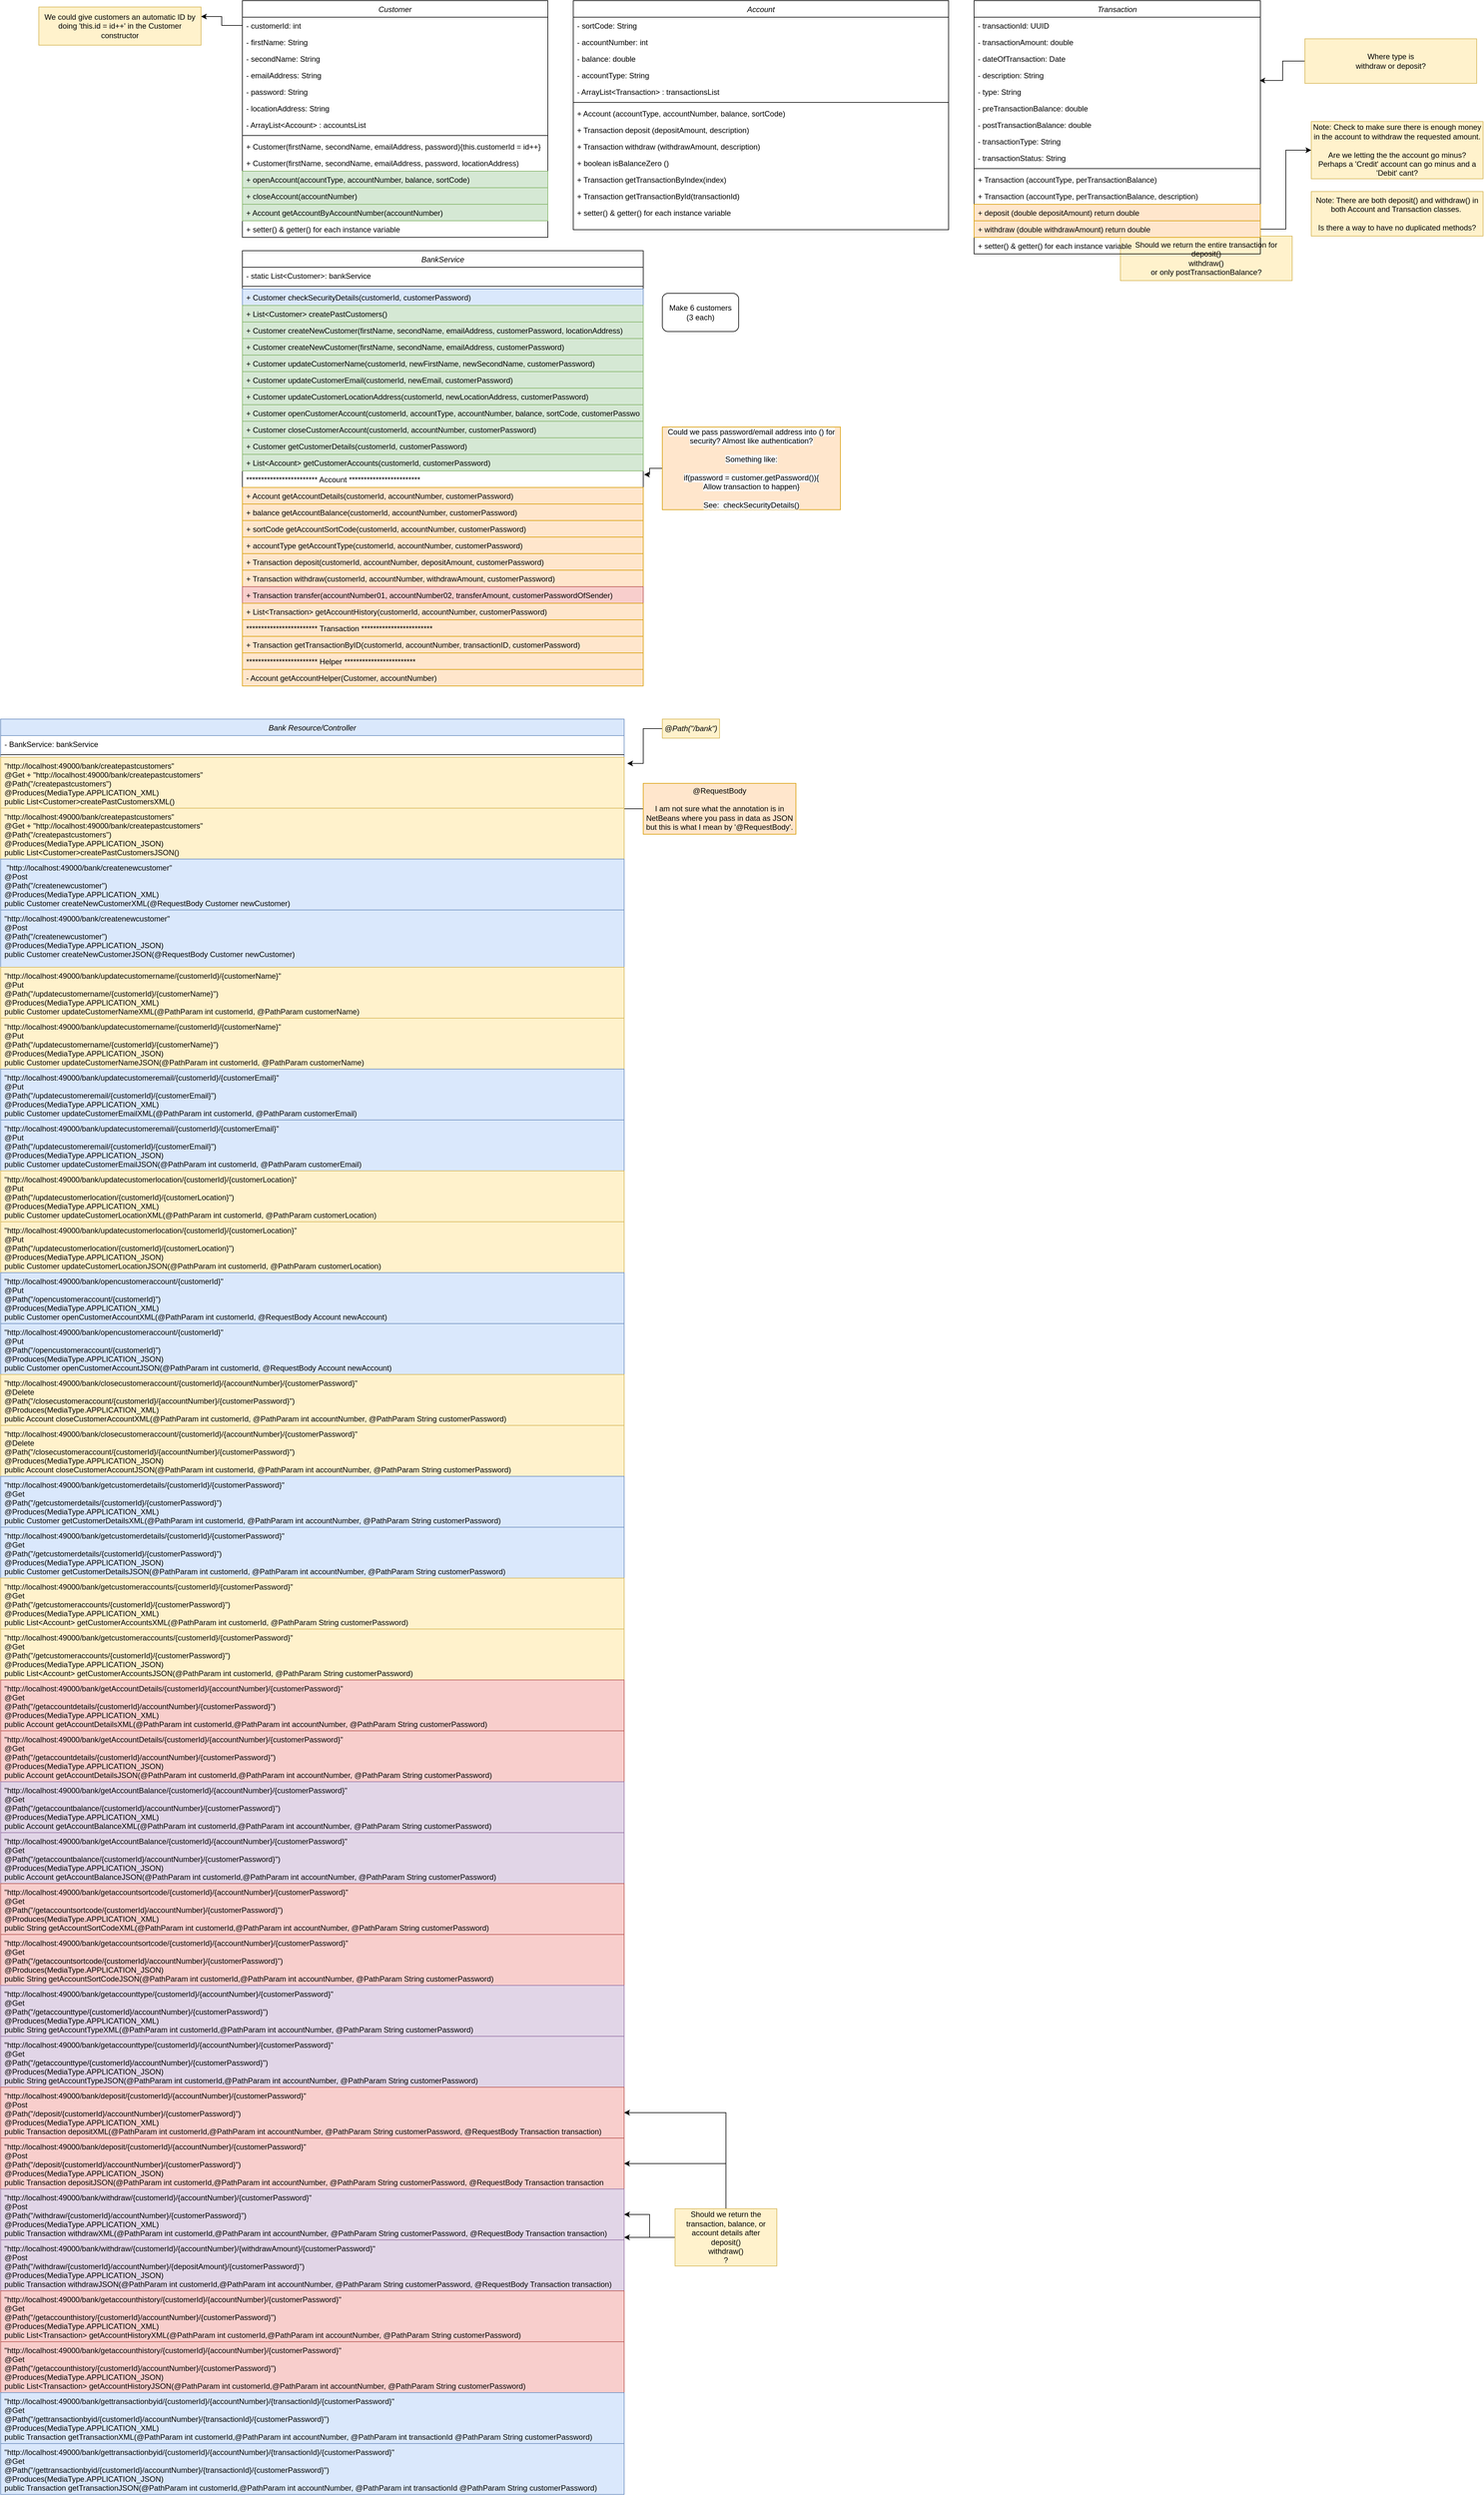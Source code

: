 <mxfile version="13.6.2" type="device"><diagram id="C5RBs43oDa-KdzZeNtuy" name="Page-1"><mxGraphModel dx="1622" dy="865" grid="1" gridSize="10" guides="1" tooltips="1" connect="1" arrows="1" fold="1" page="1" pageScale="1" pageWidth="827" pageHeight="1169" math="0" shadow="0"><root><mxCell id="WIyWlLk6GJQsqaUBKTNV-0"/><mxCell id="WIyWlLk6GJQsqaUBKTNV-1" parent="WIyWlLk6GJQsqaUBKTNV-0"/><mxCell id="zkfFHV4jXpPFQw0GAbJ--0" value="Customer" style="swimlane;fontStyle=2;align=center;verticalAlign=top;childLayout=stackLayout;horizontal=1;startSize=26;horizontalStack=0;resizeParent=1;resizeLast=0;collapsible=1;marginBottom=0;rounded=0;shadow=0;strokeWidth=1;" parent="WIyWlLk6GJQsqaUBKTNV-1" vertex="1"><mxGeometry x="20" y="10" width="480" height="372" as="geometry"><mxRectangle x="230" y="140" width="160" height="26" as="alternateBounds"/></mxGeometry></mxCell><mxCell id="Q4puY6Rv3C46EkI5Bgmm-51" value="- customerId: int" style="text;align=left;verticalAlign=top;spacingLeft=4;spacingRight=4;overflow=hidden;rotatable=0;points=[[0,0.5],[1,0.5]];portConstraint=eastwest;" parent="zkfFHV4jXpPFQw0GAbJ--0" vertex="1"><mxGeometry y="26" width="480" height="26" as="geometry"/></mxCell><mxCell id="zkfFHV4jXpPFQw0GAbJ--1" value="- firstName: String" style="text;align=left;verticalAlign=top;spacingLeft=4;spacingRight=4;overflow=hidden;rotatable=0;points=[[0,0.5],[1,0.5]];portConstraint=eastwest;" parent="zkfFHV4jXpPFQw0GAbJ--0" vertex="1"><mxGeometry y="52" width="480" height="26" as="geometry"/></mxCell><mxCell id="zkfFHV4jXpPFQw0GAbJ--2" value="- secondName: String" style="text;align=left;verticalAlign=top;spacingLeft=4;spacingRight=4;overflow=hidden;rotatable=0;points=[[0,0.5],[1,0.5]];portConstraint=eastwest;rounded=0;shadow=0;html=0;" parent="zkfFHV4jXpPFQw0GAbJ--0" vertex="1"><mxGeometry y="78" width="480" height="26" as="geometry"/></mxCell><mxCell id="zkfFHV4jXpPFQw0GAbJ--3" value="- emailAddress: String" style="text;align=left;verticalAlign=top;spacingLeft=4;spacingRight=4;overflow=hidden;rotatable=0;points=[[0,0.5],[1,0.5]];portConstraint=eastwest;rounded=0;shadow=0;html=0;" parent="zkfFHV4jXpPFQw0GAbJ--0" vertex="1"><mxGeometry y="104" width="480" height="26" as="geometry"/></mxCell><mxCell id="zkfFHV4jXpPFQw0GAbJ--5" value="- password: String" style="text;align=left;verticalAlign=top;spacingLeft=4;spacingRight=4;overflow=hidden;rotatable=0;points=[[0,0.5],[1,0.5]];portConstraint=eastwest;" parent="zkfFHV4jXpPFQw0GAbJ--0" vertex="1"><mxGeometry y="130" width="480" height="26" as="geometry"/></mxCell><mxCell id="Q4puY6Rv3C46EkI5Bgmm-0" value="- locationAddress: String" style="text;align=left;verticalAlign=top;spacingLeft=4;spacingRight=4;overflow=hidden;rotatable=0;points=[[0,0.5],[1,0.5]];portConstraint=eastwest;rounded=0;shadow=0;html=0;" parent="zkfFHV4jXpPFQw0GAbJ--0" vertex="1"><mxGeometry y="156" width="480" height="26" as="geometry"/></mxCell><mxCell id="Q4puY6Rv3C46EkI5Bgmm-27" value="- ArrayList&lt;Account&gt; : accountsList" style="text;align=left;verticalAlign=top;spacingLeft=4;spacingRight=4;overflow=hidden;rotatable=0;points=[[0,0.5],[1,0.5]];portConstraint=eastwest;rounded=0;shadow=0;html=0;" parent="zkfFHV4jXpPFQw0GAbJ--0" vertex="1"><mxGeometry y="182" width="480" height="26" as="geometry"/></mxCell><mxCell id="zkfFHV4jXpPFQw0GAbJ--4" value="" style="line;html=1;strokeWidth=1;align=left;verticalAlign=middle;spacingTop=-1;spacingLeft=3;spacingRight=3;rotatable=0;labelPosition=right;points=[];portConstraint=eastwest;" parent="zkfFHV4jXpPFQw0GAbJ--0" vertex="1"><mxGeometry y="208" width="480" height="8" as="geometry"/></mxCell><mxCell id="Q4puY6Rv3C46EkI5Bgmm-1" value="+ Customer(firstName, secondName, emailAddress, password){this.customerId = id++}" style="text;align=left;verticalAlign=top;spacingLeft=4;spacingRight=4;overflow=hidden;rotatable=0;points=[[0,0.5],[1,0.5]];portConstraint=eastwest;rounded=0;shadow=0;html=0;" parent="zkfFHV4jXpPFQw0GAbJ--0" vertex="1"><mxGeometry y="216" width="480" height="26" as="geometry"/></mxCell><mxCell id="Q4puY6Rv3C46EkI5Bgmm-2" value="+ Customer(firstName, secondName, emailAddress, password, locationAddress)" style="text;align=left;verticalAlign=top;spacingLeft=4;spacingRight=4;overflow=hidden;rotatable=0;points=[[0,0.5],[1,0.5]];portConstraint=eastwest;rounded=0;shadow=0;html=0;" parent="zkfFHV4jXpPFQw0GAbJ--0" vertex="1"><mxGeometry y="242" width="480" height="26" as="geometry"/></mxCell><mxCell id="Q4puY6Rv3C46EkI5Bgmm-28" value="+ openAccount(accountType, accountNumber, balance, sortCode)&#10;" style="text;align=left;verticalAlign=top;spacingLeft=4;spacingRight=4;overflow=hidden;rotatable=0;points=[[0,0.5],[1,0.5]];portConstraint=eastwest;rounded=0;shadow=0;html=0;fillColor=#d5e8d4;strokeColor=#82b366;" parent="zkfFHV4jXpPFQw0GAbJ--0" vertex="1"><mxGeometry y="268" width="480" height="26" as="geometry"/></mxCell><mxCell id="Q4puY6Rv3C46EkI5Bgmm-29" value="+ closeAccount(accountNumber)&#10;" style="text;align=left;verticalAlign=top;spacingLeft=4;spacingRight=4;overflow=hidden;rotatable=0;points=[[0,0.5],[1,0.5]];portConstraint=eastwest;rounded=0;shadow=0;html=0;fillColor=#d5e8d4;strokeColor=#82b366;" parent="zkfFHV4jXpPFQw0GAbJ--0" vertex="1"><mxGeometry y="294" width="480" height="26" as="geometry"/></mxCell><mxCell id="VIFFkMopztOUQX-AM3Sc-7" value="+ Account getAccountByAccountNumber(accountNumber)" style="text;align=left;verticalAlign=top;spacingLeft=4;spacingRight=4;overflow=hidden;rotatable=0;points=[[0,0.5],[1,0.5]];portConstraint=eastwest;rounded=0;shadow=0;html=0;fillColor=#d5e8d4;strokeColor=#82b366;" vertex="1" parent="zkfFHV4jXpPFQw0GAbJ--0"><mxGeometry y="320" width="480" height="26" as="geometry"/></mxCell><mxCell id="Q4puY6Rv3C46EkI5Bgmm-3" value="+ setter() &amp; getter() for each instance variable" style="text;align=left;verticalAlign=top;spacingLeft=4;spacingRight=4;overflow=hidden;rotatable=0;points=[[0,0.5],[1,0.5]];portConstraint=eastwest;rounded=0;shadow=0;html=0;" parent="zkfFHV4jXpPFQw0GAbJ--0" vertex="1"><mxGeometry y="346" width="480" height="26" as="geometry"/></mxCell><mxCell id="Q4puY6Rv3C46EkI5Bgmm-53" value="We could give customers an automatic ID by doing '&lt;span style=&quot;text-align: left&quot;&gt;this.id = id++' in the Customer constructor&lt;/span&gt;" style="text;html=1;strokeColor=#d6b656;fillColor=#fff2cc;align=center;verticalAlign=middle;whiteSpace=wrap;rounded=0;" parent="WIyWlLk6GJQsqaUBKTNV-1" vertex="1"><mxGeometry x="-300" y="20" width="255" height="60" as="geometry"/></mxCell><mxCell id="Q4puY6Rv3C46EkI5Bgmm-55" style="edgeStyle=orthogonalEdgeStyle;rounded=0;orthogonalLoop=1;jettySize=auto;html=1;entryX=1;entryY=0.25;entryDx=0;entryDy=0;" parent="WIyWlLk6GJQsqaUBKTNV-1" source="Q4puY6Rv3C46EkI5Bgmm-51" target="Q4puY6Rv3C46EkI5Bgmm-53" edge="1"><mxGeometry relative="1" as="geometry"/></mxCell><mxCell id="Q4puY6Rv3C46EkI5Bgmm-68" value="Note: Check to make sure there is enough money in the account to withdraw the requested amount.&lt;br&gt;&lt;br&gt;Are we letting the the account go minus?&lt;br&gt;Perhaps a 'Credit' account can go minus and a 'Debit' cant?" style="text;html=1;strokeColor=#d6b656;fillColor=#fff2cc;align=center;verticalAlign=middle;whiteSpace=wrap;rounded=0;" parent="WIyWlLk6GJQsqaUBKTNV-1" vertex="1"><mxGeometry x="1700" y="200" width="270" height="90" as="geometry"/></mxCell><mxCell id="Q4puY6Rv3C46EkI5Bgmm-69" style="edgeStyle=orthogonalEdgeStyle;rounded=0;orthogonalLoop=1;jettySize=auto;html=1;entryX=0;entryY=0.5;entryDx=0;entryDy=0;" parent="WIyWlLk6GJQsqaUBKTNV-1" source="Q4puY6Rv3C46EkI5Bgmm-67" target="Q4puY6Rv3C46EkI5Bgmm-68" edge="1"><mxGeometry relative="1" as="geometry"/></mxCell><mxCell id="Q4puY6Rv3C46EkI5Bgmm-70" value="Note: There are both deposit() and withdraw() in both Account and Transaction classes.&amp;nbsp;&lt;br&gt;&lt;br&gt;Is there a way to have no duplicated methods?" style="text;html=1;strokeColor=#d6b656;fillColor=#fff2cc;align=center;verticalAlign=middle;whiteSpace=wrap;rounded=0;" parent="WIyWlLk6GJQsqaUBKTNV-1" vertex="1"><mxGeometry x="1700" y="310" width="270" height="70" as="geometry"/></mxCell><mxCell id="Q4puY6Rv3C46EkI5Bgmm-94" style="edgeStyle=orthogonalEdgeStyle;rounded=0;orthogonalLoop=1;jettySize=auto;html=1;entryX=1.002;entryY=0.222;entryDx=0;entryDy=0;entryPerimeter=0;" parent="WIyWlLk6GJQsqaUBKTNV-1" source="Q4puY6Rv3C46EkI5Bgmm-93" target="Q4puY6Rv3C46EkI5Bgmm-59" edge="1"><mxGeometry relative="1" as="geometry"/></mxCell><mxCell id="Q4puY6Rv3C46EkI5Bgmm-93" value="&lt;span style=&quot;color: rgb(0 , 0 , 0) ; font-family: &amp;#34;helvetica&amp;#34; ; font-size: 12px ; font-style: normal ; font-weight: 400 ; letter-spacing: normal ; text-align: left ; text-indent: 0px ; text-transform: none ; word-spacing: 0px ; background-color: rgb(248 , 249 , 250) ; display: inline ; float: none&quot;&gt;Could we pass password/email address into () for security? Almost like authentication?&lt;br&gt;&lt;br&gt;Something like:&lt;br&gt;&lt;br&gt;if(password = customer.getPassword()){&lt;br&gt;Allow transaction to happen}&lt;br&gt;&lt;br&gt;See:&amp;nbsp;&lt;span style=&quot;font-family: &amp;#34;helvetica&amp;#34;&quot;&gt;&amp;nbsp;checkSecurityDetails()&lt;/span&gt;&lt;br&gt;&lt;/span&gt;" style="text;html=1;strokeColor=#d79b00;fillColor=#ffe6cc;align=center;verticalAlign=middle;whiteSpace=wrap;rounded=0;" parent="WIyWlLk6GJQsqaUBKTNV-1" vertex="1"><mxGeometry x="680" y="680" width="280" height="130" as="geometry"/></mxCell><mxCell id="Q4puY6Rv3C46EkI5Bgmm-127" style="edgeStyle=orthogonalEdgeStyle;rounded=0;orthogonalLoop=1;jettySize=auto;html=1;entryX=1.005;entryY=0.025;entryDx=0;entryDy=0;entryPerimeter=0;" parent="WIyWlLk6GJQsqaUBKTNV-1" source="Q4puY6Rv3C46EkI5Bgmm-125" target="Q4puY6Rv3C46EkI5Bgmm-100" edge="1"><mxGeometry relative="1" as="geometry"/></mxCell><mxCell id="Q4puY6Rv3C46EkI5Bgmm-4" value="Account" style="swimlane;fontStyle=2;align=center;verticalAlign=top;childLayout=stackLayout;horizontal=1;startSize=26;horizontalStack=0;resizeParent=1;resizeLast=0;collapsible=1;marginBottom=0;rounded=0;shadow=0;strokeWidth=1;" parent="WIyWlLk6GJQsqaUBKTNV-1" vertex="1"><mxGeometry x="540" y="10" width="590" height="360" as="geometry"><mxRectangle x="230" y="140" width="160" height="26" as="alternateBounds"/></mxGeometry></mxCell><mxCell id="Q4puY6Rv3C46EkI5Bgmm-5" value="- sortCode: String" style="text;align=left;verticalAlign=top;spacingLeft=4;spacingRight=4;overflow=hidden;rotatable=0;points=[[0,0.5],[1,0.5]];portConstraint=eastwest;" parent="Q4puY6Rv3C46EkI5Bgmm-4" vertex="1"><mxGeometry y="26" width="590" height="26" as="geometry"/></mxCell><mxCell id="Q4puY6Rv3C46EkI5Bgmm-6" value="- accountNumber: int" style="text;align=left;verticalAlign=top;spacingLeft=4;spacingRight=4;overflow=hidden;rotatable=0;points=[[0,0.5],[1,0.5]];portConstraint=eastwest;rounded=0;shadow=0;html=0;" parent="Q4puY6Rv3C46EkI5Bgmm-4" vertex="1"><mxGeometry y="52" width="590" height="26" as="geometry"/></mxCell><mxCell id="Q4puY6Rv3C46EkI5Bgmm-7" value="- balance: double" style="text;align=left;verticalAlign=top;spacingLeft=4;spacingRight=4;overflow=hidden;rotatable=0;points=[[0,0.5],[1,0.5]];portConstraint=eastwest;rounded=0;shadow=0;html=0;" parent="Q4puY6Rv3C46EkI5Bgmm-4" vertex="1"><mxGeometry y="78" width="590" height="26" as="geometry"/></mxCell><mxCell id="Q4puY6Rv3C46EkI5Bgmm-8" value="- accountType: String" style="text;align=left;verticalAlign=top;spacingLeft=4;spacingRight=4;overflow=hidden;rotatable=0;points=[[0,0.5],[1,0.5]];portConstraint=eastwest;" parent="Q4puY6Rv3C46EkI5Bgmm-4" vertex="1"><mxGeometry y="104" width="590" height="26" as="geometry"/></mxCell><mxCell id="Q4puY6Rv3C46EkI5Bgmm-30" value="- ArrayList&lt;Transaction&gt; : transactionsList" style="text;align=left;verticalAlign=top;spacingLeft=4;spacingRight=4;overflow=hidden;rotatable=0;points=[[0,0.5],[1,0.5]];portConstraint=eastwest;" parent="Q4puY6Rv3C46EkI5Bgmm-4" vertex="1"><mxGeometry y="130" width="590" height="26" as="geometry"/></mxCell><mxCell id="Q4puY6Rv3C46EkI5Bgmm-10" value="" style="line;html=1;strokeWidth=1;align=left;verticalAlign=middle;spacingTop=-1;spacingLeft=3;spacingRight=3;rotatable=0;labelPosition=right;points=[];portConstraint=eastwest;" parent="Q4puY6Rv3C46EkI5Bgmm-4" vertex="1"><mxGeometry y="156" width="590" height="8" as="geometry"/></mxCell><mxCell id="Q4puY6Rv3C46EkI5Bgmm-11" value="+ Account (accountType, accountNumber, balance, sortCode)" style="text;align=left;verticalAlign=top;spacingLeft=4;spacingRight=4;overflow=hidden;rotatable=0;points=[[0,0.5],[1,0.5]];portConstraint=eastwest;rounded=0;shadow=0;html=0;" parent="Q4puY6Rv3C46EkI5Bgmm-4" vertex="1"><mxGeometry y="164" width="590" height="26" as="geometry"/></mxCell><mxCell id="VIFFkMopztOUQX-AM3Sc-2" value="+ Transaction deposit (depositAmount, description)" style="text;align=left;verticalAlign=top;spacingLeft=4;spacingRight=4;overflow=hidden;rotatable=0;points=[[0,0.5],[1,0.5]];portConstraint=eastwest;rounded=0;shadow=0;html=0;" vertex="1" parent="Q4puY6Rv3C46EkI5Bgmm-4"><mxGeometry y="190" width="590" height="26" as="geometry"/></mxCell><mxCell id="VIFFkMopztOUQX-AM3Sc-3" value="+ Transaction withdraw (withdrawAmount, description)" style="text;align=left;verticalAlign=top;spacingLeft=4;spacingRight=4;overflow=hidden;rotatable=0;points=[[0,0.5],[1,0.5]];portConstraint=eastwest;rounded=0;shadow=0;html=0;" vertex="1" parent="Q4puY6Rv3C46EkI5Bgmm-4"><mxGeometry y="216" width="590" height="26" as="geometry"/></mxCell><mxCell id="VIFFkMopztOUQX-AM3Sc-4" value="+ boolean isBalanceZero ()" style="text;align=left;verticalAlign=top;spacingLeft=4;spacingRight=4;overflow=hidden;rotatable=0;points=[[0,0.5],[1,0.5]];portConstraint=eastwest;rounded=0;shadow=0;html=0;" vertex="1" parent="Q4puY6Rv3C46EkI5Bgmm-4"><mxGeometry y="242" width="590" height="26" as="geometry"/></mxCell><mxCell id="VIFFkMopztOUQX-AM3Sc-5" value="+ Transaction getTransactionByIndex(index)" style="text;align=left;verticalAlign=top;spacingLeft=4;spacingRight=4;overflow=hidden;rotatable=0;points=[[0,0.5],[1,0.5]];portConstraint=eastwest;rounded=0;shadow=0;html=0;" vertex="1" parent="Q4puY6Rv3C46EkI5Bgmm-4"><mxGeometry y="268" width="590" height="26" as="geometry"/></mxCell><mxCell id="VIFFkMopztOUQX-AM3Sc-6" value="+ Transaction getTransactionById(transactionId)" style="text;align=left;verticalAlign=top;spacingLeft=4;spacingRight=4;overflow=hidden;rotatable=0;points=[[0,0.5],[1,0.5]];portConstraint=eastwest;rounded=0;shadow=0;html=0;" vertex="1" parent="Q4puY6Rv3C46EkI5Bgmm-4"><mxGeometry y="294" width="590" height="26" as="geometry"/></mxCell><mxCell id="Q4puY6Rv3C46EkI5Bgmm-13" value="+ setter() &amp; getter() for each instance variable" style="text;align=left;verticalAlign=top;spacingLeft=4;spacingRight=4;overflow=hidden;rotatable=0;points=[[0,0.5],[1,0.5]];portConstraint=eastwest;rounded=0;shadow=0;html=0;" parent="Q4puY6Rv3C46EkI5Bgmm-4" vertex="1"><mxGeometry y="320" width="590" height="34" as="geometry"/></mxCell><mxCell id="Q4puY6Rv3C46EkI5Bgmm-34" value="BankService" style="swimlane;fontStyle=2;align=center;verticalAlign=top;childLayout=stackLayout;horizontal=1;startSize=26;horizontalStack=0;resizeParent=1;resizeLast=0;collapsible=1;marginBottom=0;rounded=0;shadow=0;strokeWidth=1;" parent="WIyWlLk6GJQsqaUBKTNV-1" vertex="1"><mxGeometry x="20" y="403" width="630" height="684" as="geometry"><mxRectangle x="230" y="140" width="160" height="26" as="alternateBounds"/></mxGeometry></mxCell><mxCell id="Q4puY6Rv3C46EkI5Bgmm-35" value="- static List&lt;Customer&gt;: bankService" style="text;align=left;verticalAlign=top;spacingLeft=4;spacingRight=4;overflow=hidden;rotatable=0;points=[[0,0.5],[1,0.5]];portConstraint=eastwest;" parent="Q4puY6Rv3C46EkI5Bgmm-34" vertex="1"><mxGeometry y="26" width="630" height="26" as="geometry"/></mxCell><mxCell id="Q4puY6Rv3C46EkI5Bgmm-41" value="" style="line;html=1;strokeWidth=1;align=left;verticalAlign=middle;spacingTop=-1;spacingLeft=3;spacingRight=3;rotatable=0;labelPosition=right;points=[];portConstraint=eastwest;" parent="Q4puY6Rv3C46EkI5Bgmm-34" vertex="1"><mxGeometry y="52" width="630" height="8" as="geometry"/></mxCell><mxCell id="sLqH0D2olvsN2ob0CHO2-1" value="+ Customer checkSecurityDetails(customerId, customerPassword)" style="text;align=left;verticalAlign=top;spacingLeft=4;spacingRight=4;overflow=hidden;rotatable=0;points=[[0,0.5],[1,0.5]];portConstraint=eastwest;rounded=0;shadow=0;html=0;fillColor=#dae8fc;strokeColor=#6c8ebf;" parent="Q4puY6Rv3C46EkI5Bgmm-34" vertex="1"><mxGeometry y="60" width="630" height="26" as="geometry"/></mxCell><mxCell id="Q4puY6Rv3C46EkI5Bgmm-42" value="+ List&lt;Customer&gt; createPastCustomers()" style="text;align=left;verticalAlign=top;spacingLeft=4;spacingRight=4;overflow=hidden;rotatable=0;points=[[0,0.5],[1,0.5]];portConstraint=eastwest;rounded=0;shadow=0;html=0;fillColor=#d5e8d4;strokeColor=#82b366;" parent="Q4puY6Rv3C46EkI5Bgmm-34" vertex="1"><mxGeometry y="86" width="630" height="26" as="geometry"/></mxCell><mxCell id="Q4puY6Rv3C46EkI5Bgmm-47" value="+ Customer createNewCustomer(firstName, secondName, emailAddress, customerPassword, locationAddress)" style="text;align=left;verticalAlign=top;spacingLeft=4;spacingRight=4;overflow=hidden;rotatable=0;points=[[0,0.5],[1,0.5]];portConstraint=eastwest;rounded=0;shadow=0;html=0;fillColor=#d5e8d4;strokeColor=#82b366;" parent="Q4puY6Rv3C46EkI5Bgmm-34" vertex="1"><mxGeometry y="112" width="630" height="26" as="geometry"/></mxCell><mxCell id="Q4puY6Rv3C46EkI5Bgmm-48" value="+ Customer createNewCustomer(firstName, secondName, emailAddress, customerPassword)" style="text;align=left;verticalAlign=top;spacingLeft=4;spacingRight=4;overflow=hidden;rotatable=0;points=[[0,0.5],[1,0.5]];portConstraint=eastwest;rounded=0;shadow=0;html=0;fillColor=#d5e8d4;strokeColor=#82b366;" parent="Q4puY6Rv3C46EkI5Bgmm-34" vertex="1"><mxGeometry y="138" width="630" height="26" as="geometry"/></mxCell><mxCell id="Q4puY6Rv3C46EkI5Bgmm-50" value="+ Customer updateCustomerName(customerId, newFirstName, newSecondName, customerPassword)" style="text;align=left;verticalAlign=top;spacingLeft=4;spacingRight=4;overflow=hidden;rotatable=0;points=[[0,0.5],[1,0.5]];portConstraint=eastwest;rounded=0;shadow=0;html=0;fillColor=#d5e8d4;strokeColor=#82b366;" parent="Q4puY6Rv3C46EkI5Bgmm-34" vertex="1"><mxGeometry y="164" width="630" height="26" as="geometry"/></mxCell><mxCell id="Q4puY6Rv3C46EkI5Bgmm-56" value="+ Customer updateCustomerEmail(customerId, newEmail, customerPassword)" style="text;align=left;verticalAlign=top;spacingLeft=4;spacingRight=4;overflow=hidden;rotatable=0;points=[[0,0.5],[1,0.5]];portConstraint=eastwest;rounded=0;shadow=0;html=0;fillColor=#d5e8d4;strokeColor=#82b366;" parent="Q4puY6Rv3C46EkI5Bgmm-34" vertex="1"><mxGeometry y="190" width="630" height="26" as="geometry"/></mxCell><mxCell id="Q4puY6Rv3C46EkI5Bgmm-57" value="+ Customer updateCustomerLocationAddress(customerId, newLocationAddress, customerPassword)" style="text;align=left;verticalAlign=top;spacingLeft=4;spacingRight=4;overflow=hidden;rotatable=0;points=[[0,0.5],[1,0.5]];portConstraint=eastwest;rounded=0;shadow=0;html=0;fillColor=#d5e8d4;strokeColor=#82b366;" parent="Q4puY6Rv3C46EkI5Bgmm-34" vertex="1"><mxGeometry y="216" width="630" height="26" as="geometry"/></mxCell><mxCell id="Q4puY6Rv3C46EkI5Bgmm-49" value="+ Customer openCustomerAccount(customerId, accountType, accountNumber, balance, sortCode, customerPassword)" style="text;align=left;verticalAlign=top;spacingLeft=4;spacingRight=4;overflow=hidden;rotatable=0;points=[[0,0.5],[1,0.5]];portConstraint=eastwest;rounded=0;shadow=0;html=0;fillColor=#d5e8d4;strokeColor=#82b366;" parent="Q4puY6Rv3C46EkI5Bgmm-34" vertex="1"><mxGeometry y="242" width="630" height="26" as="geometry"/></mxCell><mxCell id="Q4puY6Rv3C46EkI5Bgmm-58" value="+ Customer closeCustomerAccount(customerId, accountNumber, customerPassword)" style="text;align=left;verticalAlign=top;spacingLeft=4;spacingRight=4;overflow=hidden;rotatable=0;points=[[0,0.5],[1,0.5]];portConstraint=eastwest;rounded=0;shadow=0;html=0;fillColor=#d5e8d4;strokeColor=#82b366;" parent="Q4puY6Rv3C46EkI5Bgmm-34" vertex="1"><mxGeometry y="268" width="630" height="26" as="geometry"/></mxCell><mxCell id="Q4puY6Rv3C46EkI5Bgmm-90" value="+ Customer getCustomerDetails(customerId, customerPassword)" style="text;align=left;verticalAlign=top;spacingLeft=4;spacingRight=4;overflow=hidden;rotatable=0;points=[[0,0.5],[1,0.5]];portConstraint=eastwest;rounded=0;shadow=0;html=0;fillColor=#d5e8d4;strokeColor=#82b366;" parent="Q4puY6Rv3C46EkI5Bgmm-34" vertex="1"><mxGeometry y="294" width="630" height="26" as="geometry"/></mxCell><mxCell id="Q4puY6Rv3C46EkI5Bgmm-71" value="+ List&lt;Account&gt; getCustomerAccounts(customerId, customerPassword)" style="text;align=left;verticalAlign=top;spacingLeft=4;spacingRight=4;overflow=hidden;rotatable=0;points=[[0,0.5],[1,0.5]];portConstraint=eastwest;rounded=0;shadow=0;html=0;fillColor=#d5e8d4;strokeColor=#82b366;" parent="Q4puY6Rv3C46EkI5Bgmm-34" vertex="1"><mxGeometry y="320" width="630" height="26" as="geometry"/></mxCell><mxCell id="Q4puY6Rv3C46EkI5Bgmm-59" value="************************ Account ************************" style="text;align=left;verticalAlign=top;spacingLeft=4;spacingRight=4;overflow=hidden;rotatable=0;points=[[0,0.5],[1,0.5]];portConstraint=eastwest;rounded=0;shadow=0;html=0;" parent="Q4puY6Rv3C46EkI5Bgmm-34" vertex="1"><mxGeometry y="346" width="630" height="26" as="geometry"/></mxCell><mxCell id="Q4puY6Rv3C46EkI5Bgmm-62" value="+ Account getAccountDetails(customerId, accountNumber, customerPassword)" style="text;align=left;verticalAlign=top;spacingLeft=4;spacingRight=4;overflow=hidden;rotatable=0;points=[[0,0.5],[1,0.5]];portConstraint=eastwest;rounded=0;shadow=0;html=0;fillColor=#ffe6cc;strokeColor=#d79b00;" parent="Q4puY6Rv3C46EkI5Bgmm-34" vertex="1"><mxGeometry y="372" width="630" height="26" as="geometry"/></mxCell><mxCell id="Q4puY6Rv3C46EkI5Bgmm-86" value="+ balance getAccountBalance(customerId, accountNumber, customerPassword)" style="text;align=left;verticalAlign=top;spacingLeft=4;spacingRight=4;overflow=hidden;rotatable=0;points=[[0,0.5],[1,0.5]];portConstraint=eastwest;rounded=0;shadow=0;html=0;fillColor=#ffe6cc;strokeColor=#d79b00;" parent="Q4puY6Rv3C46EkI5Bgmm-34" vertex="1"><mxGeometry y="398" width="630" height="26" as="geometry"/></mxCell><mxCell id="Q4puY6Rv3C46EkI5Bgmm-87" value="+ sortCode getAccountSortCode(customerId, accountNumber, customerPassword)" style="text;align=left;verticalAlign=top;spacingLeft=4;spacingRight=4;overflow=hidden;rotatable=0;points=[[0,0.5],[1,0.5]];portConstraint=eastwest;rounded=0;shadow=0;html=0;fillColor=#ffe6cc;strokeColor=#d79b00;" parent="Q4puY6Rv3C46EkI5Bgmm-34" vertex="1"><mxGeometry y="424" width="630" height="26" as="geometry"/></mxCell><mxCell id="Q4puY6Rv3C46EkI5Bgmm-88" value="+ accountType getAccountType(customerId, accountNumber, customerPassword)" style="text;align=left;verticalAlign=top;spacingLeft=4;spacingRight=4;overflow=hidden;rotatable=0;points=[[0,0.5],[1,0.5]];portConstraint=eastwest;rounded=0;shadow=0;html=0;fillColor=#ffe6cc;strokeColor=#d79b00;" parent="Q4puY6Rv3C46EkI5Bgmm-34" vertex="1"><mxGeometry y="450" width="630" height="26" as="geometry"/></mxCell><mxCell id="Q4puY6Rv3C46EkI5Bgmm-91" value="+ Transaction deposit(customerId, accountNumber, depositAmount, customerPassword)" style="text;align=left;verticalAlign=top;spacingLeft=4;spacingRight=4;overflow=hidden;rotatable=0;points=[[0,0.5],[1,0.5]];portConstraint=eastwest;rounded=0;shadow=0;html=0;fillColor=#ffe6cc;strokeColor=#d79b00;" parent="Q4puY6Rv3C46EkI5Bgmm-34" vertex="1"><mxGeometry y="476" width="630" height="26" as="geometry"/></mxCell><mxCell id="Q4puY6Rv3C46EkI5Bgmm-92" value="+ Transaction withdraw(customerId, accountNumber, withdrawAmount, customerPassword)" style="text;align=left;verticalAlign=top;spacingLeft=4;spacingRight=4;overflow=hidden;rotatable=0;points=[[0,0.5],[1,0.5]];portConstraint=eastwest;rounded=0;shadow=0;html=0;fillColor=#ffe6cc;strokeColor=#d79b00;" parent="Q4puY6Rv3C46EkI5Bgmm-34" vertex="1"><mxGeometry y="502" width="630" height="26" as="geometry"/></mxCell><mxCell id="IxNyqpr7gkU7j6kDIyQN-3" value="+ Transaction transfer(accountNumber01, accountNumber02, transferAmount, customerPasswordOfSender)" style="text;align=left;verticalAlign=top;spacingLeft=4;spacingRight=4;overflow=hidden;rotatable=0;points=[[0,0.5],[1,0.5]];portConstraint=eastwest;rounded=0;shadow=0;html=0;fillColor=#f8cecc;strokeColor=#b85450;" parent="Q4puY6Rv3C46EkI5Bgmm-34" vertex="1"><mxGeometry y="528" width="630" height="26" as="geometry"/></mxCell><mxCell id="Q4puY6Rv3C46EkI5Bgmm-96" value="+ List&lt;Transaction&gt; getAccountHistory(customerId, accountNumber, customerPassword)" style="text;align=left;verticalAlign=top;spacingLeft=4;spacingRight=4;overflow=hidden;rotatable=0;points=[[0,0.5],[1,0.5]];portConstraint=eastwest;rounded=0;shadow=0;html=0;fillColor=#ffe6cc;strokeColor=#d79b00;" parent="Q4puY6Rv3C46EkI5Bgmm-34" vertex="1"><mxGeometry y="554" width="630" height="26" as="geometry"/></mxCell><mxCell id="Q4puY6Rv3C46EkI5Bgmm-99" value="************************ Transaction ************************" style="text;align=left;verticalAlign=top;spacingLeft=4;spacingRight=4;overflow=hidden;rotatable=0;points=[[0,0.5],[1,0.5]];portConstraint=eastwest;rounded=0;shadow=0;html=0;fillColor=#ffe6cc;strokeColor=#d79b00;" parent="Q4puY6Rv3C46EkI5Bgmm-34" vertex="1"><mxGeometry y="580" width="630" height="26" as="geometry"/></mxCell><mxCell id="Q4puY6Rv3C46EkI5Bgmm-98" value="+ Transaction getTransactionByID(customerId, accountNumber, transactionID, customerPassword)" style="text;align=left;verticalAlign=top;spacingLeft=4;spacingRight=4;overflow=hidden;rotatable=0;points=[[0,0.5],[1,0.5]];portConstraint=eastwest;rounded=0;shadow=0;html=0;fillColor=#ffe6cc;strokeColor=#d79b00;" parent="Q4puY6Rv3C46EkI5Bgmm-34" vertex="1"><mxGeometry y="606" width="630" height="26" as="geometry"/></mxCell><mxCell id="VIFFkMopztOUQX-AM3Sc-9" value="************************ Helper ************************" style="text;align=left;verticalAlign=top;spacingLeft=4;spacingRight=4;overflow=hidden;rotatable=0;points=[[0,0.5],[1,0.5]];portConstraint=eastwest;rounded=0;shadow=0;html=0;fillColor=#ffe6cc;strokeColor=#d79b00;" vertex="1" parent="Q4puY6Rv3C46EkI5Bgmm-34"><mxGeometry y="632" width="630" height="26" as="geometry"/></mxCell><mxCell id="VIFFkMopztOUQX-AM3Sc-8" value="- Account getAccountHelper(Customer, accountNumber)" style="text;align=left;verticalAlign=top;spacingLeft=4;spacingRight=4;overflow=hidden;rotatable=0;points=[[0,0.5],[1,0.5]];portConstraint=eastwest;rounded=0;shadow=0;html=0;fillColor=#ffe6cc;strokeColor=#d79b00;" vertex="1" parent="Q4puY6Rv3C46EkI5Bgmm-34"><mxGeometry y="658" width="630" height="26" as="geometry"/></mxCell><mxCell id="Q4puY6Rv3C46EkI5Bgmm-125" value="&lt;span style=&quot;font-style: italic&quot;&gt;@Path(&quot;/bank&quot;)&lt;/span&gt;" style="text;html=1;strokeColor=#d6b656;fillColor=#fff2cc;align=center;verticalAlign=middle;whiteSpace=wrap;rounded=0;" parent="WIyWlLk6GJQsqaUBKTNV-1" vertex="1"><mxGeometry x="680" y="1139" width="90" height="30" as="geometry"/></mxCell><mxCell id="Q4puY6Rv3C46EkI5Bgmm-131" style="edgeStyle=orthogonalEdgeStyle;rounded=0;orthogonalLoop=1;jettySize=auto;html=1;entryX=1.001;entryY=0.578;entryDx=0;entryDy=0;entryPerimeter=0;" parent="WIyWlLk6GJQsqaUBKTNV-1" source="Q4puY6Rv3C46EkI5Bgmm-130" edge="1"><mxGeometry relative="1" as="geometry"><mxPoint x="360.34" y="1233.984" as="targetPoint"/></mxGeometry></mxCell><mxCell id="Q4puY6Rv3C46EkI5Bgmm-130" value="&lt;span style=&quot;text-align: left&quot;&gt;@RequestBody&lt;br&gt;&lt;br&gt;I am not sure what the annotation is in NetBeans where you pass in data as JSON but this is what I mean by '@RequestBody'.&lt;br&gt;&lt;/span&gt;" style="text;html=1;strokeColor=#d79b00;fillColor=#ffe6cc;align=center;verticalAlign=middle;whiteSpace=wrap;rounded=0;" parent="WIyWlLk6GJQsqaUBKTNV-1" vertex="1"><mxGeometry x="650" y="1240" width="240" height="80" as="geometry"/></mxCell><mxCell id="3RA1hzujoPx3G4FHkVzf-62" value="Should we return the entire transaction for&lt;br&gt;deposit()&lt;br&gt;withdraw()&lt;br&gt;or only postTransactionBalance?" style="text;html=1;strokeColor=#d6b656;fillColor=#fff2cc;align=center;verticalAlign=middle;whiteSpace=wrap;rounded=0;" parent="WIyWlLk6GJQsqaUBKTNV-1" vertex="1"><mxGeometry x="1400" y="380" width="270" height="70" as="geometry"/></mxCell><mxCell id="Q4puY6Rv3C46EkI5Bgmm-14" value="Transaction" style="swimlane;fontStyle=2;align=center;verticalAlign=top;childLayout=stackLayout;horizontal=1;startSize=26;horizontalStack=0;resizeParent=1;resizeLast=0;collapsible=1;marginBottom=0;rounded=0;shadow=0;strokeWidth=1;" parent="WIyWlLk6GJQsqaUBKTNV-1" vertex="1"><mxGeometry x="1170" y="10" width="450" height="398" as="geometry"><mxRectangle x="230" y="140" width="160" height="26" as="alternateBounds"/></mxGeometry></mxCell><mxCell id="Q4puY6Rv3C46EkI5Bgmm-15" value="- transactionId: UUID" style="text;align=left;verticalAlign=top;spacingLeft=4;spacingRight=4;overflow=hidden;rotatable=0;points=[[0,0.5],[1,0.5]];portConstraint=eastwest;" parent="Q4puY6Rv3C46EkI5Bgmm-14" vertex="1"><mxGeometry y="26" width="450" height="26" as="geometry"/></mxCell><mxCell id="IxNyqpr7gkU7j6kDIyQN-1" value="- transactionAmount: double" style="text;align=left;verticalAlign=top;spacingLeft=4;spacingRight=4;overflow=hidden;rotatable=0;points=[[0,0.5],[1,0.5]];portConstraint=eastwest;" parent="Q4puY6Rv3C46EkI5Bgmm-14" vertex="1"><mxGeometry y="52" width="450" height="26" as="geometry"/></mxCell><mxCell id="Q4puY6Rv3C46EkI5Bgmm-95" value="- dateOfTransaction: Date" style="text;align=left;verticalAlign=top;spacingLeft=4;spacingRight=4;overflow=hidden;rotatable=0;points=[[0,0.5],[1,0.5]];portConstraint=eastwest;" parent="Q4puY6Rv3C46EkI5Bgmm-14" vertex="1"><mxGeometry y="78" width="450" height="26" as="geometry"/></mxCell><mxCell id="Q4puY6Rv3C46EkI5Bgmm-16" value="- description: String" style="text;align=left;verticalAlign=top;spacingLeft=4;spacingRight=4;overflow=hidden;rotatable=0;points=[[0,0.5],[1,0.5]];portConstraint=eastwest;rounded=0;shadow=0;html=0;" parent="Q4puY6Rv3C46EkI5Bgmm-14" vertex="1"><mxGeometry y="104" width="450" height="26" as="geometry"/></mxCell><mxCell id="Q4puY6Rv3C46EkI5Bgmm-17" value="- type: String" style="text;align=left;verticalAlign=top;spacingLeft=4;spacingRight=4;overflow=hidden;rotatable=0;points=[[0,0.5],[1,0.5]];portConstraint=eastwest;rounded=0;shadow=0;html=0;" parent="Q4puY6Rv3C46EkI5Bgmm-14" vertex="1"><mxGeometry y="130" width="450" height="26" as="geometry"/></mxCell><mxCell id="Q4puY6Rv3C46EkI5Bgmm-26" value="- preTransactionBalance: double" style="text;align=left;verticalAlign=top;spacingLeft=4;spacingRight=4;overflow=hidden;rotatable=0;points=[[0,0.5],[1,0.5]];portConstraint=eastwest;rounded=0;shadow=0;html=0;" parent="Q4puY6Rv3C46EkI5Bgmm-14" vertex="1"><mxGeometry y="156" width="450" height="26" as="geometry"/></mxCell><mxCell id="3RA1hzujoPx3G4FHkVzf-61" value="- postTransactionBalance: double" style="text;align=left;verticalAlign=top;spacingLeft=4;spacingRight=4;overflow=hidden;rotatable=0;points=[[0,0.5],[1,0.5]];portConstraint=eastwest;rounded=0;shadow=0;html=0;" parent="Q4puY6Rv3C46EkI5Bgmm-14" vertex="1"><mxGeometry y="182" width="450" height="26" as="geometry"/></mxCell><mxCell id="VIFFkMopztOUQX-AM3Sc-0" value="- transactionType: String" style="text;align=left;verticalAlign=top;spacingLeft=4;spacingRight=4;overflow=hidden;rotatable=0;points=[[0,0.5],[1,0.5]];portConstraint=eastwest;rounded=0;shadow=0;html=0;" vertex="1" parent="Q4puY6Rv3C46EkI5Bgmm-14"><mxGeometry y="208" width="450" height="26" as="geometry"/></mxCell><mxCell id="VIFFkMopztOUQX-AM3Sc-1" value="- transactionStatus: String" style="text;align=left;verticalAlign=top;spacingLeft=4;spacingRight=4;overflow=hidden;rotatable=0;points=[[0,0.5],[1,0.5]];portConstraint=eastwest;rounded=0;shadow=0;html=0;" vertex="1" parent="Q4puY6Rv3C46EkI5Bgmm-14"><mxGeometry y="234" width="450" height="26" as="geometry"/></mxCell><mxCell id="Q4puY6Rv3C46EkI5Bgmm-20" value="" style="line;html=1;strokeWidth=1;align=left;verticalAlign=middle;spacingTop=-1;spacingLeft=3;spacingRight=3;rotatable=0;labelPosition=right;points=[];portConstraint=eastwest;" parent="Q4puY6Rv3C46EkI5Bgmm-14" vertex="1"><mxGeometry y="260" width="450" height="8" as="geometry"/></mxCell><mxCell id="Q4puY6Rv3C46EkI5Bgmm-24" value="+ Transaction (accountType, perTransactionBalance)" style="text;align=left;verticalAlign=top;spacingLeft=4;spacingRight=4;overflow=hidden;rotatable=0;points=[[0,0.5],[1,0.5]];portConstraint=eastwest;rounded=0;shadow=0;html=0;" parent="Q4puY6Rv3C46EkI5Bgmm-14" vertex="1"><mxGeometry y="268" width="450" height="26" as="geometry"/></mxCell><mxCell id="IxNyqpr7gkU7j6kDIyQN-4" value="+ Transaction (accountType, perTransactionBalance, description)" style="text;align=left;verticalAlign=top;spacingLeft=4;spacingRight=4;overflow=hidden;rotatable=0;points=[[0,0.5],[1,0.5]];portConstraint=eastwest;rounded=0;shadow=0;html=0;" parent="Q4puY6Rv3C46EkI5Bgmm-14" vertex="1"><mxGeometry y="294" width="450" height="26" as="geometry"/></mxCell><mxCell id="Q4puY6Rv3C46EkI5Bgmm-66" value="+ deposit (double depositAmount) return double" style="text;align=left;verticalAlign=top;spacingLeft=4;spacingRight=4;overflow=hidden;rotatable=0;points=[[0,0.5],[1,0.5]];portConstraint=eastwest;rounded=0;shadow=0;html=0;fillColor=#ffe6cc;strokeColor=#d79b00;" parent="Q4puY6Rv3C46EkI5Bgmm-14" vertex="1"><mxGeometry y="320" width="450" height="26" as="geometry"/></mxCell><mxCell id="Q4puY6Rv3C46EkI5Bgmm-67" value="+ withdraw (double withdrawAmount) return double" style="text;align=left;verticalAlign=top;spacingLeft=4;spacingRight=4;overflow=hidden;rotatable=0;points=[[0,0.5],[1,0.5]];portConstraint=eastwest;rounded=0;shadow=0;html=0;fillColor=#ffe6cc;strokeColor=#d79b00;" parent="Q4puY6Rv3C46EkI5Bgmm-14" vertex="1"><mxGeometry y="346" width="450" height="26" as="geometry"/></mxCell><mxCell id="Q4puY6Rv3C46EkI5Bgmm-63" value="+ setter() &amp; getter() for each instance variable" style="text;align=left;verticalAlign=top;spacingLeft=4;spacingRight=4;overflow=hidden;rotatable=0;points=[[0,0.5],[1,0.5]];portConstraint=eastwest;rounded=0;shadow=0;html=0;" parent="Q4puY6Rv3C46EkI5Bgmm-14" vertex="1"><mxGeometry y="372" width="450" height="26" as="geometry"/></mxCell><mxCell id="3RA1hzujoPx3G4FHkVzf-146" style="edgeStyle=orthogonalEdgeStyle;rounded=0;orthogonalLoop=1;jettySize=auto;html=1;entryX=1;entryY=0.5;entryDx=0;entryDy=0;" parent="WIyWlLk6GJQsqaUBKTNV-1" source="3RA1hzujoPx3G4FHkVzf-63" target="3RA1hzujoPx3G4FHkVzf-65" edge="1"><mxGeometry relative="1" as="geometry"/></mxCell><mxCell id="3RA1hzujoPx3G4FHkVzf-147" style="edgeStyle=orthogonalEdgeStyle;rounded=0;orthogonalLoop=1;jettySize=auto;html=1;" parent="WIyWlLk6GJQsqaUBKTNV-1" source="3RA1hzujoPx3G4FHkVzf-63" edge="1"><mxGeometry relative="1" as="geometry"><mxPoint x="620" y="3525" as="targetPoint"/></mxGeometry></mxCell><mxCell id="3RA1hzujoPx3G4FHkVzf-148" style="edgeStyle=orthogonalEdgeStyle;rounded=0;orthogonalLoop=1;jettySize=auto;html=1;entryX=1;entryY=0.5;entryDx=0;entryDy=0;" parent="WIyWlLk6GJQsqaUBKTNV-1" source="3RA1hzujoPx3G4FHkVzf-63" target="3RA1hzujoPx3G4FHkVzf-145" edge="1"><mxGeometry relative="1" as="geometry"/></mxCell><mxCell id="3RA1hzujoPx3G4FHkVzf-149" style="edgeStyle=orthogonalEdgeStyle;rounded=0;orthogonalLoop=1;jettySize=auto;html=1;" parent="WIyWlLk6GJQsqaUBKTNV-1" source="3RA1hzujoPx3G4FHkVzf-63" target="3RA1hzujoPx3G4FHkVzf-60" edge="1"><mxGeometry relative="1" as="geometry"/></mxCell><mxCell id="Q4puY6Rv3C46EkI5Bgmm-100" value="Bank Resource/Controller&#10;" style="swimlane;fontStyle=2;align=center;verticalAlign=top;childLayout=stackLayout;horizontal=1;startSize=26;horizontalStack=0;resizeParent=1;resizeLast=0;collapsible=1;marginBottom=0;rounded=0;shadow=0;strokeWidth=1;fillColor=#dae8fc;strokeColor=#6c8ebf;" parent="WIyWlLk6GJQsqaUBKTNV-1" vertex="1"><mxGeometry x="-360" y="1139" width="980" height="2790" as="geometry"><mxRectangle x="230" y="140" width="160" height="26" as="alternateBounds"/></mxGeometry></mxCell><mxCell id="Q4puY6Rv3C46EkI5Bgmm-101" value="- BankService: bankService" style="text;align=left;verticalAlign=top;spacingLeft=4;spacingRight=4;overflow=hidden;rotatable=0;points=[[0,0.5],[1,0.5]];portConstraint=eastwest;" parent="Q4puY6Rv3C46EkI5Bgmm-100" vertex="1"><mxGeometry y="26" width="980" height="26" as="geometry"/></mxCell><mxCell id="Q4puY6Rv3C46EkI5Bgmm-102" value="" style="line;html=1;strokeWidth=1;align=left;verticalAlign=middle;spacingTop=-1;spacingLeft=3;spacingRight=3;rotatable=0;labelPosition=right;points=[];portConstraint=eastwest;" parent="Q4puY6Rv3C46EkI5Bgmm-100" vertex="1"><mxGeometry y="52" width="980" height="8" as="geometry"/></mxCell><mxCell id="Q4puY6Rv3C46EkI5Bgmm-103" value="&quot;http://localhost:49000/bank/createpastcustomers&quot; &#10;@Get + &quot;http://localhost:49000/bank/createpastcustomers&quot;&#10;@Path(&quot;/createpastcustomers&quot;)&#10;@Produces(MediaType.APPLICATION_XML)&#10;public List&lt;Customer&gt;createPastCustomersXML()" style="text;align=left;verticalAlign=top;spacingLeft=4;spacingRight=4;overflow=hidden;rotatable=0;points=[[0,0.5],[1,0.5]];portConstraint=eastwest;rounded=0;shadow=0;html=0;fillColor=#fff2cc;strokeColor=#d6b656;" parent="Q4puY6Rv3C46EkI5Bgmm-100" vertex="1"><mxGeometry y="60" width="980" height="80" as="geometry"/></mxCell><mxCell id="sLqH0D2olvsN2ob0CHO2-6" value="&quot;http://localhost:49000/bank/createpastcustomers&quot; &#10;@Get + &quot;http://localhost:49000/bank/createpastcustomers&quot;&#10;@Path(&quot;/createpastcustomers&quot;)&#10;@Produces(MediaType.APPLICATION_JSON)&#10;public List&lt;Customer&gt;createPastCustomersJSON()" style="text;align=left;verticalAlign=top;spacingLeft=4;spacingRight=4;overflow=hidden;rotatable=0;points=[[0,0.5],[1,0.5]];portConstraint=eastwest;rounded=0;shadow=0;html=0;fillColor=#fff2cc;strokeColor=#d6b656;" parent="Q4puY6Rv3C46EkI5Bgmm-100" vertex="1"><mxGeometry y="140" width="980" height="80" as="geometry"/></mxCell><mxCell id="sLqH0D2olvsN2ob0CHO2-3" value=" &quot;http://localhost:49000/bank/createnewcustomer&quot;&#10;@Post &#10;@Path(&quot;/createnewcustomer&quot;) &#10;@Produces(MediaType.APPLICATION_XML)&#10;public Customer createNewCustomerXML(@RequestBody Customer newCustomer)&#10;&#10;" style="text;align=left;verticalAlign=top;spacingLeft=4;spacingRight=4;overflow=hidden;rotatable=0;points=[[0,0.5],[1,0.5]];portConstraint=eastwest;rounded=0;shadow=0;html=0;fillColor=#dae8fc;strokeColor=#6c8ebf;" parent="Q4puY6Rv3C46EkI5Bgmm-100" vertex="1"><mxGeometry y="220" width="980" height="80" as="geometry"/></mxCell><mxCell id="sLqH0D2olvsN2ob0CHO2-7" value="&quot;http://localhost:49000/bank/createnewcustomer&quot; &#10;@Post &#10;@Path(&quot;/createnewcustomer&quot;) &#10;@Produces(MediaType.APPLICATION_JSON)&#10;public Customer createNewCustomerJSON(@RequestBody Customer newCustomer)&#10;&#10;" style="text;align=left;verticalAlign=top;spacingLeft=4;spacingRight=4;overflow=hidden;rotatable=0;points=[[0,0.5],[1,0.5]];portConstraint=eastwest;rounded=0;shadow=0;html=0;fillColor=#dae8fc;strokeColor=#6c8ebf;" parent="Q4puY6Rv3C46EkI5Bgmm-100" vertex="1"><mxGeometry y="300" width="980" height="90" as="geometry"/></mxCell><mxCell id="sLqH0D2olvsN2ob0CHO2-8" value="&quot;http://localhost:49000/bank/updatecustomername/{customerId}/{customerName}&quot;&#10;@Put &#10;@Path(&quot;/updatecustomername/{customerId}/{customerName}&quot;) &#10;@Produces(MediaType.APPLICATION_XML)&#10;public Customer updateCustomerNameXML(@PathParam int customerId, @PathParam customerName)&#10;&#10;" style="text;align=left;verticalAlign=top;spacingLeft=4;spacingRight=4;overflow=hidden;rotatable=0;points=[[0,0.5],[1,0.5]];portConstraint=eastwest;rounded=0;shadow=0;html=0;fillColor=#fff2cc;strokeColor=#d6b656;" parent="Q4puY6Rv3C46EkI5Bgmm-100" vertex="1"><mxGeometry y="390" width="980" height="80" as="geometry"/></mxCell><mxCell id="sLqH0D2olvsN2ob0CHO2-27" value="&quot;http://localhost:49000/bank/updatecustomername/{customerId}/{customerName}&quot;&#10;@Put &#10;@Path(&quot;/updatecustomername/{customerId}/{customerName}&quot;) &#10;@Produces(MediaType.APPLICATION_JSON)&#10;public Customer updateCustomerNameJSON(@PathParam int customerId, @PathParam customerName)&#10;&#10;" style="text;align=left;verticalAlign=top;spacingLeft=4;spacingRight=4;overflow=hidden;rotatable=0;points=[[0,0.5],[1,0.5]];portConstraint=eastwest;rounded=0;shadow=0;html=0;fillColor=#fff2cc;strokeColor=#d6b656;" parent="Q4puY6Rv3C46EkI5Bgmm-100" vertex="1"><mxGeometry y="470" width="980" height="80" as="geometry"/></mxCell><mxCell id="6dwUeXB9iwjmGHdqhtXr-48" value="&quot;http://localhost:49000/bank/updatecustomeremail/{customerId}/{customerEmail}&quot;&#10;@Put &#10;@Path(&quot;/updatecustomeremail/{customerId}/{customerEmail}&quot;) &#10;@Produces(MediaType.APPLICATION_XML)&#10;public Customer updateCustomerEmailXML(@PathParam int customerId, @PathParam customerEmail)&#10;&#10;" style="text;align=left;verticalAlign=top;spacingLeft=4;spacingRight=4;overflow=hidden;rotatable=0;points=[[0,0.5],[1,0.5]];portConstraint=eastwest;rounded=0;shadow=0;html=0;fillColor=#dae8fc;strokeColor=#6c8ebf;" parent="Q4puY6Rv3C46EkI5Bgmm-100" vertex="1"><mxGeometry y="550" width="980" height="80" as="geometry"/></mxCell><mxCell id="6dwUeXB9iwjmGHdqhtXr-49" value="&quot;http://localhost:49000/bank/updatecustomeremail/{customerId}/{customerEmail}&quot;&#10;@Put &#10;@Path(&quot;/updatecustomeremail/{customerId}/{customerEmail}&quot;) &#10;@Produces(MediaType.APPLICATION_JSON)&#10;public Customer updateCustomerEmailJSON(@PathParam int customerId, @PathParam customerEmail)&#10;&#10;" style="text;align=left;verticalAlign=top;spacingLeft=4;spacingRight=4;overflow=hidden;rotatable=0;points=[[0,0.5],[1,0.5]];portConstraint=eastwest;rounded=0;shadow=0;html=0;fillColor=#dae8fc;strokeColor=#6c8ebf;" parent="Q4puY6Rv3C46EkI5Bgmm-100" vertex="1"><mxGeometry y="630" width="980" height="80" as="geometry"/></mxCell><mxCell id="6dwUeXB9iwjmGHdqhtXr-61" value="&quot;http://localhost:49000/bank/updatecustomerlocation/{customerId}/{customerLocation}&quot;&#10;@Put &#10;@Path(&quot;/updatecustomerlocation/{customerId}/{customerLocation}&quot;) &#10;@Produces(MediaType.APPLICATION_XML)&#10;public Customer updateCustomerLocationXML(@PathParam int customerId, @PathParam customerLocation)&#10;&#10;" style="text;align=left;verticalAlign=top;spacingLeft=4;spacingRight=4;overflow=hidden;rotatable=0;points=[[0,0.5],[1,0.5]];portConstraint=eastwest;rounded=0;shadow=0;html=0;fillColor=#fff2cc;strokeColor=#d6b656;" parent="Q4puY6Rv3C46EkI5Bgmm-100" vertex="1"><mxGeometry y="710" width="980" height="80" as="geometry"/></mxCell><mxCell id="6dwUeXB9iwjmGHdqhtXr-62" value="&quot;http://localhost:49000/bank/updatecustomerlocation/{customerId}/{customerLocation}&quot;&#10;@Put &#10;@Path(&quot;/updatecustomerlocation/{customerId}/{customerLocation}&quot;) &#10;@Produces(MediaType.APPLICATION_JSON)&#10;public Customer updateCustomerLocationJSON(@PathParam int customerId, @PathParam customerLocation)&#10;&#10;" style="text;align=left;verticalAlign=top;spacingLeft=4;spacingRight=4;overflow=hidden;rotatable=0;points=[[0,0.5],[1,0.5]];portConstraint=eastwest;rounded=0;shadow=0;html=0;fillColor=#fff2cc;strokeColor=#d6b656;" parent="Q4puY6Rv3C46EkI5Bgmm-100" vertex="1"><mxGeometry y="790" width="980" height="80" as="geometry"/></mxCell><mxCell id="6dwUeXB9iwjmGHdqhtXr-63" value="&quot;http://localhost:49000/bank/opencustomeraccount/{customerId}&quot;&#10;@Put &#10;@Path(&quot;/opencustomeraccount/{customerId}&quot;) &#10;@Produces(MediaType.APPLICATION_XML)&#10;public Customer openCustomerAccountXML(@PathParam int customerId, @RequestBody Account newAccount)&#10;&#10;" style="text;align=left;verticalAlign=top;spacingLeft=4;spacingRight=4;overflow=hidden;rotatable=0;points=[[0,0.5],[1,0.5]];portConstraint=eastwest;rounded=0;shadow=0;html=0;fillColor=#dae8fc;strokeColor=#6c8ebf;" parent="Q4puY6Rv3C46EkI5Bgmm-100" vertex="1"><mxGeometry y="870" width="980" height="80" as="geometry"/></mxCell><mxCell id="6dwUeXB9iwjmGHdqhtXr-81" value="&quot;http://localhost:49000/bank/opencustomeraccount/{customerId}&quot;&#10;@Put &#10;@Path(&quot;/opencustomeraccount/{customerId}&quot;) &#10;@Produces(MediaType.APPLICATION_JSON)&#10;public Customer openCustomerAccountJSON(@PathParam int customerId, @RequestBody Account newAccount)&#10;&#10;" style="text;align=left;verticalAlign=top;spacingLeft=4;spacingRight=4;overflow=hidden;rotatable=0;points=[[0,0.5],[1,0.5]];portConstraint=eastwest;rounded=0;shadow=0;html=0;fillColor=#dae8fc;strokeColor=#6c8ebf;" parent="Q4puY6Rv3C46EkI5Bgmm-100" vertex="1"><mxGeometry y="950" width="980" height="80" as="geometry"/></mxCell><mxCell id="6dwUeXB9iwjmGHdqhtXr-83" value="&quot;http://localhost:49000/bank/closecustomeraccount/{customerId}/{accountNumber}/{customerPassword}&quot;&#10;@Delete &#10;@Path(&quot;/closecustomeraccount/{customerId}/{accountNumber}/{customerPassword}&quot;) &#10;@Produces(MediaType.APPLICATION_XML)&#10;public Account closeCustomerAccountXML(@PathParam int customerId, @PathParam int accountNumber, @PathParam String customerPassword)&#10;&#10;" style="text;align=left;verticalAlign=top;spacingLeft=4;spacingRight=4;overflow=hidden;rotatable=0;points=[[0,0.5],[1,0.5]];portConstraint=eastwest;rounded=0;shadow=0;html=0;fillColor=#fff2cc;strokeColor=#d6b656;" parent="Q4puY6Rv3C46EkI5Bgmm-100" vertex="1"><mxGeometry y="1030" width="980" height="80" as="geometry"/></mxCell><mxCell id="6dwUeXB9iwjmGHdqhtXr-84" value="&quot;http://localhost:49000/bank/closecustomeraccount/{customerId}/{accountNumber}/{customerPassword}&quot;&#10;@Delete &#10;@Path(&quot;/closecustomeraccount/{customerId}/{accountNumber}/{customerPassword}&quot;) &#10;@Produces(MediaType.APPLICATION_JSON)&#10;public Account closeCustomerAccountJSON(@PathParam int customerId, @PathParam int accountNumber, @PathParam String customerPassword)&#10;&#10;" style="text;align=left;verticalAlign=top;spacingLeft=4;spacingRight=4;overflow=hidden;rotatable=0;points=[[0,0.5],[1,0.5]];portConstraint=eastwest;rounded=0;shadow=0;html=0;fillColor=#fff2cc;strokeColor=#d6b656;" parent="Q4puY6Rv3C46EkI5Bgmm-100" vertex="1"><mxGeometry y="1110" width="980" height="80" as="geometry"/></mxCell><mxCell id="6dwUeXB9iwjmGHdqhtXr-85" value="&quot;http://localhost:49000/bank/getcustomerdetails/{customerId}/{customerPassword}&quot;&#10;@Get &#10;@Path(&quot;/getcustomerdetails/{customerId}/{customerPassword}&quot;) &#10;@Produces(MediaType.APPLICATION_XML)&#10;public Customer getCustomerDetailsXML(@PathParam int customerId, @PathParam int accountNumber, @PathParam String customerPassword)&#10;&#10;" style="text;align=left;verticalAlign=top;spacingLeft=4;spacingRight=4;overflow=hidden;rotatable=0;points=[[0,0.5],[1,0.5]];portConstraint=eastwest;rounded=0;shadow=0;html=0;fillColor=#dae8fc;strokeColor=#6c8ebf;" parent="Q4puY6Rv3C46EkI5Bgmm-100" vertex="1"><mxGeometry y="1190" width="980" height="80" as="geometry"/></mxCell><mxCell id="3RA1hzujoPx3G4FHkVzf-0" value="&quot;http://localhost:49000/bank/getcustomerdetails/{customerId}/{customerPassword}&quot;&#10;@Get &#10;@Path(&quot;/getcustomerdetails/{customerId}/{customerPassword}&quot;) &#10;@Produces(MediaType.APPLICATION_JSON)&#10;public Customer getCustomerDetailsJSON(@PathParam int customerId, @PathParam int accountNumber, @PathParam String customerPassword)&#10;&#10;" style="text;align=left;verticalAlign=top;spacingLeft=4;spacingRight=4;overflow=hidden;rotatable=0;points=[[0,0.5],[1,0.5]];portConstraint=eastwest;rounded=0;shadow=0;html=0;fillColor=#dae8fc;strokeColor=#6c8ebf;" parent="Q4puY6Rv3C46EkI5Bgmm-100" vertex="1"><mxGeometry y="1270" width="980" height="80" as="geometry"/></mxCell><mxCell id="3RA1hzujoPx3G4FHkVzf-1" value="&quot;http://localhost:49000/bank/getcustomeraccounts/{customerId}/{customerPassword}&quot;&#10;@Get &#10;@Path(&quot;/getcustomeraccounts/{customerId}/{customerPassword}&quot;) &#10;@Produces(MediaType.APPLICATION_XML)&#10;public List&lt;Account&gt; getCustomerAccountsXML(@PathParam int customerId, @PathParam String customerPassword)&#10;&#10;" style="text;align=left;verticalAlign=top;spacingLeft=4;spacingRight=4;overflow=hidden;rotatable=0;points=[[0,0.5],[1,0.5]];portConstraint=eastwest;rounded=0;shadow=0;html=0;fillColor=#fff2cc;strokeColor=#d6b656;" parent="Q4puY6Rv3C46EkI5Bgmm-100" vertex="1"><mxGeometry y="1350" width="980" height="80" as="geometry"/></mxCell><mxCell id="3RA1hzujoPx3G4FHkVzf-2" value="&quot;http://localhost:49000/bank/getcustomeraccounts/{customerId}/{customerPassword}&quot;&#10;@Get &#10;@Path(&quot;/getcustomeraccounts/{customerId}/{customerPassword}&quot;) &#10;@Produces(MediaType.APPLICATION_JSON)&#10;public List&lt;Account&gt; getCustomerAccountsJSON(@PathParam int customerId, @PathParam String customerPassword)&#10;&#10;" style="text;align=left;verticalAlign=top;spacingLeft=4;spacingRight=4;overflow=hidden;rotatable=0;points=[[0,0.5],[1,0.5]];portConstraint=eastwest;rounded=0;shadow=0;html=0;fillColor=#fff2cc;strokeColor=#d6b656;" parent="Q4puY6Rv3C46EkI5Bgmm-100" vertex="1"><mxGeometry y="1430" width="980" height="80" as="geometry"/></mxCell><mxCell id="3RA1hzujoPx3G4FHkVzf-3" value="&quot;http://localhost:49000/bank/getAccountDetails/{customerId}/{accountNumber}/{customerPassword}&quot;&#10;@Get &#10;@Path(&quot;/getaccountdetails/{customerId}/accountNumber}/{customerPassword}&quot;) &#10;@Produces(MediaType.APPLICATION_XML)&#10;public Account getAccountDetailsXML(@PathParam int customerId,@PathParam int accountNumber, @PathParam String customerPassword)&#10;&#10;" style="text;align=left;verticalAlign=top;spacingLeft=4;spacingRight=4;overflow=hidden;rotatable=0;points=[[0,0.5],[1,0.5]];portConstraint=eastwest;rounded=0;shadow=0;html=0;fillColor=#f8cecc;strokeColor=#b85450;" parent="Q4puY6Rv3C46EkI5Bgmm-100" vertex="1"><mxGeometry y="1510" width="980" height="80" as="geometry"/></mxCell><mxCell id="3RA1hzujoPx3G4FHkVzf-4" value="&quot;http://localhost:49000/bank/getAccountDetails/{customerId}/{accountNumber}/{customerPassword}&quot;&#10;@Get &#10;@Path(&quot;/getaccountdetails/{customerId}/accountNumber}/{customerPassword}&quot;) &#10;@Produces(MediaType.APPLICATION_JSON)&#10;public Account getAccountDetailsJSON(@PathParam int customerId,@PathParam int accountNumber, @PathParam String customerPassword)&#10;&#10;" style="text;align=left;verticalAlign=top;spacingLeft=4;spacingRight=4;overflow=hidden;rotatable=0;points=[[0,0.5],[1,0.5]];portConstraint=eastwest;rounded=0;shadow=0;html=0;fillColor=#f8cecc;strokeColor=#b85450;" parent="Q4puY6Rv3C46EkI5Bgmm-100" vertex="1"><mxGeometry y="1590" width="980" height="80" as="geometry"/></mxCell><mxCell id="3RA1hzujoPx3G4FHkVzf-5" value="&quot;http://localhost:49000/bank/getAccountBalance/{customerId}/{accountNumber}/{customerPassword}&quot;&#10;@Get &#10;@Path(&quot;/getaccountbalance/{customerId}/accountNumber}/{customerPassword}&quot;) &#10;@Produces(MediaType.APPLICATION_XML)&#10;public Account getAccountBalanceXML(@PathParam int customerId,@PathParam int accountNumber, @PathParam String customerPassword)&#10;&#10;" style="text;align=left;verticalAlign=top;spacingLeft=4;spacingRight=4;overflow=hidden;rotatable=0;points=[[0,0.5],[1,0.5]];portConstraint=eastwest;rounded=0;shadow=0;html=0;fillColor=#e1d5e7;strokeColor=#9673a6;" parent="Q4puY6Rv3C46EkI5Bgmm-100" vertex="1"><mxGeometry y="1670" width="980" height="80" as="geometry"/></mxCell><mxCell id="3RA1hzujoPx3G4FHkVzf-30" value="&quot;http://localhost:49000/bank/getAccountBalance/{customerId}/{accountNumber}/{customerPassword}&quot;&#10;@Get &#10;@Path(&quot;/getaccountbalance/{customerId}/accountNumber}/{customerPassword}&quot;) &#10;@Produces(MediaType.APPLICATION_JSON)&#10;public Account getAccountBalanceJSON(@PathParam int customerId,@PathParam int accountNumber, @PathParam String customerPassword)&#10;&#10;" style="text;align=left;verticalAlign=top;spacingLeft=4;spacingRight=4;overflow=hidden;rotatable=0;points=[[0,0.5],[1,0.5]];portConstraint=eastwest;rounded=0;shadow=0;html=0;fillColor=#e1d5e7;strokeColor=#9673a6;" parent="Q4puY6Rv3C46EkI5Bgmm-100" vertex="1"><mxGeometry y="1750" width="980" height="80" as="geometry"/></mxCell><mxCell id="3RA1hzujoPx3G4FHkVzf-56" value="&quot;http://localhost:49000/bank/getaccountsortcode/{customerId}/{accountNumber}/{customerPassword}&quot;&#10;@Get &#10;@Path(&quot;/getaccountsortcode/{customerId}/accountNumber}/{customerPassword}&quot;) &#10;@Produces(MediaType.APPLICATION_XML)&#10;public String getAccountSortCodeXML(@PathParam int customerId,@PathParam int accountNumber, @PathParam String customerPassword)&#10;&#10;" style="text;align=left;verticalAlign=top;spacingLeft=4;spacingRight=4;overflow=hidden;rotatable=0;points=[[0,0.5],[1,0.5]];portConstraint=eastwest;rounded=0;shadow=0;html=0;fillColor=#f8cecc;strokeColor=#b85450;" parent="Q4puY6Rv3C46EkI5Bgmm-100" vertex="1"><mxGeometry y="1830" width="980" height="80" as="geometry"/></mxCell><mxCell id="3RA1hzujoPx3G4FHkVzf-57" value="&quot;http://localhost:49000/bank/getaccountsortcode/{customerId}/{accountNumber}/{customerPassword}&quot;&#10;@Get &#10;@Path(&quot;/getaccountsortcode/{customerId}/accountNumber}/{customerPassword}&quot;) &#10;@Produces(MediaType.APPLICATION_JSON)&#10;public String getAccountSortCodeJSON(@PathParam int customerId,@PathParam int accountNumber, @PathParam String customerPassword)&#10;&#10;" style="text;align=left;verticalAlign=top;spacingLeft=4;spacingRight=4;overflow=hidden;rotatable=0;points=[[0,0.5],[1,0.5]];portConstraint=eastwest;rounded=0;shadow=0;html=0;fillColor=#f8cecc;strokeColor=#b85450;" parent="Q4puY6Rv3C46EkI5Bgmm-100" vertex="1"><mxGeometry y="1910" width="980" height="80" as="geometry"/></mxCell><mxCell id="3RA1hzujoPx3G4FHkVzf-58" value="&quot;http://localhost:49000/bank/getaccounttype/{customerId}/{accountNumber}/{customerPassword}&quot;&#10;@Get &#10;@Path(&quot;/getaccounttype/{customerId}/accountNumber}/{customerPassword}&quot;) &#10;@Produces(MediaType.APPLICATION_XML)&#10;public String getAccountTypeXML(@PathParam int customerId,@PathParam int accountNumber, @PathParam String customerPassword)&#10;&#10;" style="text;align=left;verticalAlign=top;spacingLeft=4;spacingRight=4;overflow=hidden;rotatable=0;points=[[0,0.5],[1,0.5]];portConstraint=eastwest;rounded=0;shadow=0;html=0;fillColor=#e1d5e7;strokeColor=#9673a6;" parent="Q4puY6Rv3C46EkI5Bgmm-100" vertex="1"><mxGeometry y="1990" width="980" height="80" as="geometry"/></mxCell><mxCell id="3RA1hzujoPx3G4FHkVzf-59" value="&quot;http://localhost:49000/bank/getaccounttype/{customerId}/{accountNumber}/{customerPassword}&quot;&#10;@Get &#10;@Path(&quot;/getaccounttype/{customerId}/accountNumber}/{customerPassword}&quot;) &#10;@Produces(MediaType.APPLICATION_JSON)&#10;public String getAccountTypeJSON(@PathParam int customerId,@PathParam int accountNumber, @PathParam String customerPassword)&#10;&#10;" style="text;align=left;verticalAlign=top;spacingLeft=4;spacingRight=4;overflow=hidden;rotatable=0;points=[[0,0.5],[1,0.5]];portConstraint=eastwest;rounded=0;shadow=0;html=0;fillColor=#e1d5e7;strokeColor=#9673a6;" parent="Q4puY6Rv3C46EkI5Bgmm-100" vertex="1"><mxGeometry y="2070" width="980" height="80" as="geometry"/></mxCell><mxCell id="3RA1hzujoPx3G4FHkVzf-60" value="&quot;http://localhost:49000/bank/deposit/{customerId}/{accountNumber}/{customerPassword}&quot;&#10;@Post &#10;@Path(&quot;/deposit/{customerId}/accountNumber}/{customerPassword}&quot;) &#10;@Produces(MediaType.APPLICATION_XML)&#10;public Transaction depositXML(@PathParam int customerId,@PathParam int accountNumber, @PathParam String customerPassword, @RequestBody Transaction transaction)&#10;)&#10;&#10;" style="text;align=left;verticalAlign=top;spacingLeft=4;spacingRight=4;overflow=hidden;rotatable=0;points=[[0,0.5],[1,0.5]];portConstraint=eastwest;rounded=0;shadow=0;html=0;fillColor=#f8cecc;strokeColor=#b85450;" parent="Q4puY6Rv3C46EkI5Bgmm-100" vertex="1"><mxGeometry y="2150" width="980" height="80" as="geometry"/></mxCell><mxCell id="3RA1hzujoPx3G4FHkVzf-145" value="&quot;http://localhost:49000/bank/deposit/{customerId}/{accountNumber}/{customerPassword}&quot;&#10;@Post &#10;@Path(&quot;/deposit/{customerId}/accountNumber}/{customerPassword}&quot;) &#10;@Produces(MediaType.APPLICATION_JSON)&#10;public Transaction depositJSON(@PathParam int customerId,@PathParam int accountNumber, @PathParam String customerPassword, @RequestBody Transaction transaction&#10;)&#10;&#10;" style="text;align=left;verticalAlign=top;spacingLeft=4;spacingRight=4;overflow=hidden;rotatable=0;points=[[0,0.5],[1,0.5]];portConstraint=eastwest;rounded=0;shadow=0;html=0;fillColor=#f8cecc;strokeColor=#b85450;" parent="Q4puY6Rv3C46EkI5Bgmm-100" vertex="1"><mxGeometry y="2230" width="980" height="80" as="geometry"/></mxCell><mxCell id="3RA1hzujoPx3G4FHkVzf-65" value="&quot;http://localhost:49000/bank/withdraw/{customerId}/{accountNumber}/{customerPassword}&quot;&#10;@Post &#10;@Path(&quot;/withdraw/{customerId}/accountNumber}/{customerPassword}&quot;) &#10;@Produces(MediaType.APPLICATION_XML)&#10;public Transaction withdrawXML(@PathParam int customerId,@PathParam int accountNumber, @PathParam String customerPassword, @RequestBody Transaction transaction)&#10;&#10;" style="text;align=left;verticalAlign=top;spacingLeft=4;spacingRight=4;overflow=hidden;rotatable=0;points=[[0,0.5],[1,0.5]];portConstraint=eastwest;rounded=0;shadow=0;html=0;fillColor=#e1d5e7;strokeColor=#9673a6;" parent="Q4puY6Rv3C46EkI5Bgmm-100" vertex="1"><mxGeometry y="2310" width="980" height="80" as="geometry"/></mxCell><mxCell id="3RA1hzujoPx3G4FHkVzf-66" value="&quot;http://localhost:49000/bank/withdraw/{customerId}/{accountNumber}/{withdrawAmount}/{customerPassword}&quot;&#10;@Post &#10;@Path(&quot;/withdraw/{customerId}/accountNumber}/{depositAmount}/{customerPassword}&quot;) &#10;@Produces(MediaType.APPLICATION_JSON)&#10;public Transaction withdrawJSON(@PathParam int customerId,@PathParam int accountNumber, @PathParam String customerPassword, @RequestBody Transaction transaction)&#10;&#10;" style="text;align=left;verticalAlign=top;spacingLeft=4;spacingRight=4;overflow=hidden;rotatable=0;points=[[0,0.5],[1,0.5]];portConstraint=eastwest;rounded=0;shadow=0;html=0;fillColor=#e1d5e7;strokeColor=#9673a6;" parent="Q4puY6Rv3C46EkI5Bgmm-100" vertex="1"><mxGeometry y="2390" width="980" height="80" as="geometry"/></mxCell><mxCell id="3RA1hzujoPx3G4FHkVzf-67" value="&quot;http://localhost:49000/bank/getaccounthistory/{customerId}/{accountNumber}/{customerPassword}&quot;&#10;@Get &#10;@Path(&quot;/getaccounthistory/{customerId}/accountNumber}/{customerPassword}&quot;) &#10;@Produces(MediaType.APPLICATION_XML)&#10;public List&lt;Transaction&gt; getAccountHistoryXML(@PathParam int customerId,@PathParam int accountNumber, @PathParam String customerPassword)&#10;&#10;" style="text;align=left;verticalAlign=top;spacingLeft=4;spacingRight=4;overflow=hidden;rotatable=0;points=[[0,0.5],[1,0.5]];portConstraint=eastwest;rounded=0;shadow=0;html=0;fillColor=#f8cecc;strokeColor=#b85450;" parent="Q4puY6Rv3C46EkI5Bgmm-100" vertex="1"><mxGeometry y="2470" width="980" height="80" as="geometry"/></mxCell><mxCell id="3RA1hzujoPx3G4FHkVzf-102" value="&quot;http://localhost:49000/bank/getaccounthistory/{customerId}/{accountNumber}/{customerPassword}&quot;&#10;@Get &#10;@Path(&quot;/getaccounthistory/{customerId}/accountNumber}/{customerPassword}&quot;) &#10;@Produces(MediaType.APPLICATION_JSON)&#10;public List&lt;Transaction&gt; getAccountHistoryJSON(@PathParam int customerId,@PathParam int accountNumber, @PathParam String customerPassword)&#10;&#10;" style="text;align=left;verticalAlign=top;spacingLeft=4;spacingRight=4;overflow=hidden;rotatable=0;points=[[0,0.5],[1,0.5]];portConstraint=eastwest;rounded=0;shadow=0;html=0;fillColor=#f8cecc;strokeColor=#b85450;" parent="Q4puY6Rv3C46EkI5Bgmm-100" vertex="1"><mxGeometry y="2550" width="980" height="80" as="geometry"/></mxCell><mxCell id="3RA1hzujoPx3G4FHkVzf-103" value="&quot;http://localhost:49000/bank/gettransactionbyid/{customerId}/{accountNumber}/{transactionId}/{customerPassword}&quot;&#10;@Get &#10;@Path(&quot;/gettransactionbyid/{customerId}/accountNumber}/{transactionId}/{customerPassword}&quot;) &#10;@Produces(MediaType.APPLICATION_XML)&#10;public Transaction getTransactionXML(@PathParam int customerId,@PathParam int accountNumber, @PathParam int transactionId @PathParam String customerPassword)&#10;&#10;" style="text;align=left;verticalAlign=top;spacingLeft=4;spacingRight=4;overflow=hidden;rotatable=0;points=[[0,0.5],[1,0.5]];portConstraint=eastwest;rounded=0;shadow=0;html=0;fillColor=#dae8fc;strokeColor=#6c8ebf;" parent="Q4puY6Rv3C46EkI5Bgmm-100" vertex="1"><mxGeometry y="2630" width="980" height="80" as="geometry"/></mxCell><mxCell id="3RA1hzujoPx3G4FHkVzf-104" value="&quot;http://localhost:49000/bank/gettransactionbyid/{customerId}/{accountNumber}/{transactionId}/{customerPassword}&quot;&#10;@Get &#10;@Path(&quot;/gettransactionbyid/{customerId}/accountNumber}/{transactionId}/{customerPassword}&quot;) &#10;@Produces(MediaType.APPLICATION_JSON)&#10;public Transaction getTransactionJSON(@PathParam int customerId,@PathParam int accountNumber, @PathParam int transactionId @PathParam String customerPassword)&#10;&#10;" style="text;align=left;verticalAlign=top;spacingLeft=4;spacingRight=4;overflow=hidden;rotatable=0;points=[[0,0.5],[1,0.5]];portConstraint=eastwest;rounded=0;shadow=0;html=0;fillColor=#dae8fc;strokeColor=#6c8ebf;" parent="Q4puY6Rv3C46EkI5Bgmm-100" vertex="1"><mxGeometry y="2710" width="980" height="80" as="geometry"/></mxCell><mxCell id="3RA1hzujoPx3G4FHkVzf-63" value="Should we return the transaction, balance, or account details after&lt;br&gt;deposit()&lt;br&gt;withdraw()&lt;br&gt;?" style="rounded=0;whiteSpace=wrap;html=1;fillColor=#fff2cc;strokeColor=#d6b656;" parent="WIyWlLk6GJQsqaUBKTNV-1" vertex="1"><mxGeometry x="700" y="3480" width="160" height="90" as="geometry"/></mxCell><mxCell id="3RA1hzujoPx3G4FHkVzf-107" style="edgeStyle=orthogonalEdgeStyle;rounded=0;orthogonalLoop=1;jettySize=auto;html=1;entryX=0.997;entryY=0.828;entryDx=0;entryDy=0;entryPerimeter=0;" parent="WIyWlLk6GJQsqaUBKTNV-1" source="3RA1hzujoPx3G4FHkVzf-106" target="Q4puY6Rv3C46EkI5Bgmm-16" edge="1"><mxGeometry relative="1" as="geometry"/></mxCell><mxCell id="3RA1hzujoPx3G4FHkVzf-106" value="Where type is&lt;br&gt;withdraw or deposit?" style="text;html=1;strokeColor=#d6b656;fillColor=#fff2cc;align=center;verticalAlign=middle;whiteSpace=wrap;rounded=0;" parent="WIyWlLk6GJQsqaUBKTNV-1" vertex="1"><mxGeometry x="1690" y="70" width="270" height="70" as="geometry"/></mxCell><mxCell id="IxNyqpr7gkU7j6kDIyQN-0" value="Make 6 customers&lt;br&gt;(3 each)" style="rounded=1;whiteSpace=wrap;html=1;" parent="WIyWlLk6GJQsqaUBKTNV-1" vertex="1"><mxGeometry x="680" y="470" width="120" height="60" as="geometry"/></mxCell></root></mxGraphModel></diagram></mxfile>